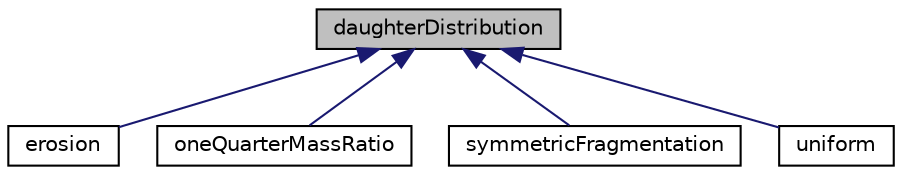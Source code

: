 digraph "daughterDistribution"
{
  bgcolor="transparent";
  edge [fontname="Helvetica",fontsize="10",labelfontname="Helvetica",labelfontsize="10"];
  node [fontname="Helvetica",fontsize="10",shape=record];
  Node1 [label="daughterDistribution",height=0.2,width=0.4,color="black", fillcolor="grey75", style="filled" fontcolor="black"];
  Node1 -> Node2 [dir="back",color="midnightblue",fontsize="10",style="solid",fontname="Helvetica"];
  Node2 [label="erosion",height=0.2,width=0.4,color="black",URL="$d2/de7/a00014.html"];
  Node1 -> Node3 [dir="back",color="midnightblue",fontsize="10",style="solid",fontname="Helvetica"];
  Node3 [label="oneQuarterMassRatio",height=0.2,width=0.4,color="black",URL="$d1/dc6/a00037.html"];
  Node1 -> Node4 [dir="back",color="midnightblue",fontsize="10",style="solid",fontname="Helvetica"];
  Node4 [label="symmetricFragmentation",height=0.2,width=0.4,color="black",URL="$d6/d42/a00043.html"];
  Node1 -> Node5 [dir="back",color="midnightblue",fontsize="10",style="solid",fontname="Helvetica"];
  Node5 [label="uniform",height=0.2,width=0.4,color="black",URL="$d6/d2d/a00047.html"];
}
